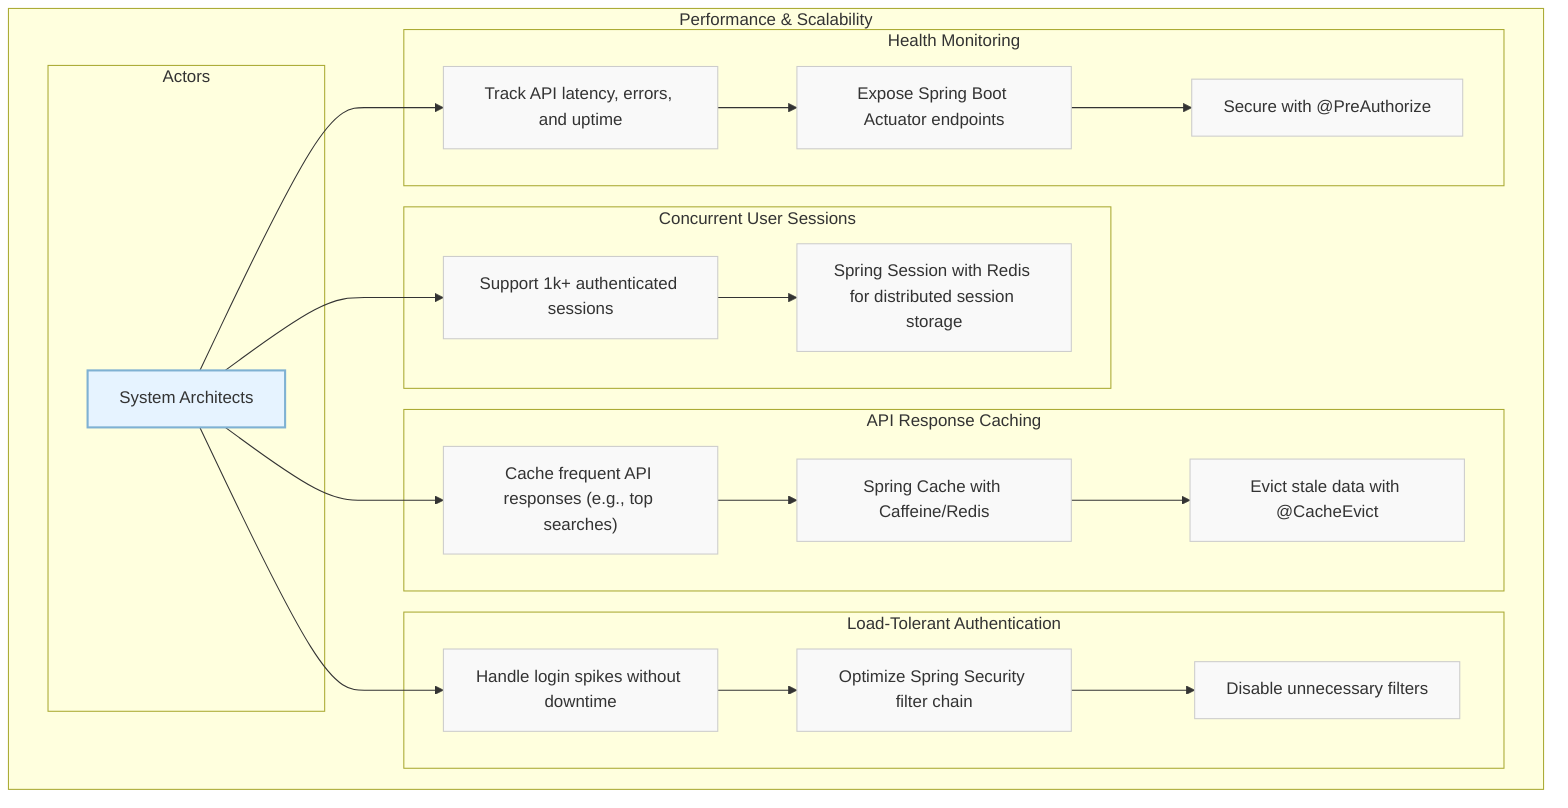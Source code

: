 flowchart TB
    subgraph "Performance & Scalability"
        subgraph "Actors"
            architects["System Architects"]
        end
        
        subgraph "API Response Caching"
            ARC1["Cache frequent API responses (e.g., top searches)"]
            ARC2["Spring Cache with Caffeine/Redis"]
            ARC3["Evict stale data with @CacheEvict"]
            ARC1 --> ARC2
            ARC2 --> ARC3
        end

        subgraph "Concurrent User Sessions"
            CUS1["Support 1k+ authenticated sessions"]
            CUS2["Spring Session with Redis for distributed session storage"]
            CUS1 --> CUS2
        end

        subgraph "Load-Tolerant Authentication"
            LTA1["Handle login spikes without downtime"]
            LTA2["Optimize Spring Security filter chain"]
            LTA3["Disable unnecessary filters"]
            LTA1 --> LTA2
            LTA2 --> LTA3
        end

        subgraph "Health Monitoring"
            HM1["Track API latency, errors, and uptime"]
            HM2["Expose Spring Boot Actuator endpoints"]
            HM3["Secure with @PreAuthorize"]
            HM1 --> HM2
            HM2 --> HM3
        end
    end
    
    %% Connections
    architects --> ARC1
    architects --> CUS1
    architects --> LTA1
    architects --> HM1

    classDef section fill:#e6f3ff,stroke:#7fb1d3,stroke-width:2px
    classDef component fill:#f9f9f9,stroke:#ccc,stroke-width:1px

    class architects section
    class ARC1,ARC2,ARC3,CUS1,CUS2,LTA1,LTA2,LTA3,HM1,HM2,HM3 component